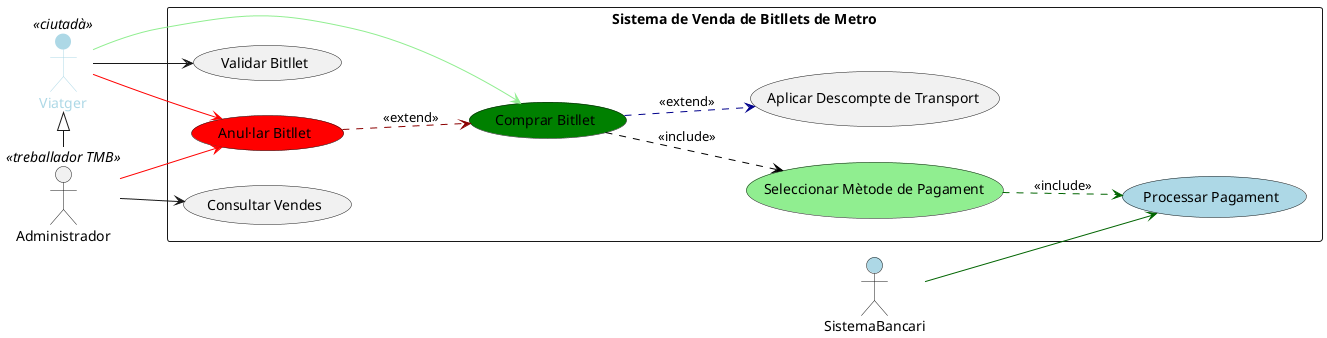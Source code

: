 @startuml
left to right direction

' Disposar els actors en columna a l'esquerra
actor Viatger << ciutadà >> #lightblue;line:lightblue;text:lightblue
actor Administrador << treballador TMB>>
actor SistemaBancari #lightblue

Administrador -left-|> Viatger

rectangle "Sistema de Venda de Bitllets de Metro" {
    usecase "Comprar Bitllet" as UC1 #green
    usecase "Seleccionar Mètode de Pagament" as UC2 #lightgreen
    usecase "Processar Pagament" as UC3 #lightblue
    usecase "Aplicar Descompte de Transport" as UC4
    usecase "Validar Bitllet" as UC5
    usecase "Anul·lar Bitllet" as UC6 #red
    usecase "Consultar Vendes" as UC7
}


Viatger -[#lightgreen]-> UC1
Viatger --> UC5
Viatger -[#red]-> UC6

Administrador -[#red]-> UC6
Administrador --> UC7

UC1 .[#black].> UC2 : <<include>>
UC2 .[#darkgreen].> UC3 : <<include>>
UC1 .[#darkblue].> UC4 : <<extend>>
UC6 .[#darkred].> UC1 : <<extend>>

SistemaBancari -[#darkgreen]-> UC3

@enduml
